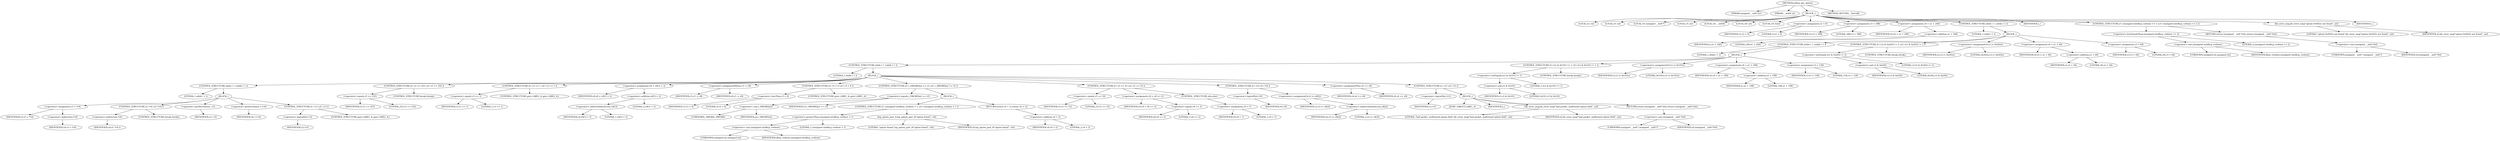 digraph udhcp_get_option {  
"1000108" [label = "(METHOD,udhcp_get_option)" ]
"1000109" [label = "(PARAM,unsigned __int8 *a1)" ]
"1000110" [label = "(PARAM,__int64 a2)" ]
"1000111" [label = "(BLOCK,,)" ]
"1000112" [label = "(LOCAL,v2: int)" ]
"1000113" [label = "(LOCAL,v3: int)" ]
"1000114" [label = "(LOCAL,v4: unsigned __int8 *)" ]
"1000115" [label = "(LOCAL,v5: int)" ]
"1000116" [label = "(LOCAL,v6: __int64)" ]
"1000117" [label = "(LOCAL,v8: int)" ]
"1000118" [label = "(LOCAL,v9: bool)" ]
"1000119" [label = "(<operator>.assignment,v2 = 0)" ]
"1000120" [label = "(IDENTIFIER,v2,v2 = 0)" ]
"1000121" [label = "(LITERAL,0,v2 = 0)" ]
"1000122" [label = "(<operator>.assignment,v3 = 388)" ]
"1000123" [label = "(IDENTIFIER,v3,v3 = 388)" ]
"1000124" [label = "(LITERAL,388,v3 = 388)" ]
"1000125" [label = "(<operator>.assignment,v4 = a1 + 240)" ]
"1000126" [label = "(IDENTIFIER,v4,v4 = a1 + 240)" ]
"1000127" [label = "(<operator>.addition,a1 + 240)" ]
"1000128" [label = "(IDENTIFIER,a1,a1 + 240)" ]
"1000129" [label = "(LITERAL,240,a1 + 240)" ]
"1000130" [label = "(CONTROL_STRUCTURE,while ( 1 ),while ( 1 ))" ]
"1000131" [label = "(LITERAL,1,while ( 1 ))" ]
"1000132" [label = "(BLOCK,,)" ]
"1000133" [label = "(CONTROL_STRUCTURE,while ( 1 ),while ( 1 ))" ]
"1000134" [label = "(LITERAL,1,while ( 1 ))" ]
"1000135" [label = "(BLOCK,,)" ]
"1000136" [label = "(CONTROL_STRUCTURE,while ( 1 ),while ( 1 ))" ]
"1000137" [label = "(LITERAL,1,while ( 1 ))" ]
"1000138" [label = "(BLOCK,,)" ]
"1000139" [label = "(CONTROL_STRUCTURE,while ( 1 ),while ( 1 ))" ]
"1000140" [label = "(LITERAL,1,while ( 1 ))" ]
"1000141" [label = "(BLOCK,,)" ]
"1000142" [label = "(<operator>.assignment,v5 = *v4)" ]
"1000143" [label = "(IDENTIFIER,v5,v5 = *v4)" ]
"1000144" [label = "(<operator>.indirection,*v4)" ]
"1000145" [label = "(IDENTIFIER,v4,v5 = *v4)" ]
"1000146" [label = "(CONTROL_STRUCTURE,if ( *v4 ),if ( *v4 ))" ]
"1000147" [label = "(<operator>.indirection,*v4)" ]
"1000148" [label = "(IDENTIFIER,v4,if ( *v4 ))" ]
"1000149" [label = "(CONTROL_STRUCTURE,break;,break;)" ]
"1000150" [label = "(<operator>.preDecrement,--v3)" ]
"1000151" [label = "(IDENTIFIER,v3,--v3)" ]
"1000152" [label = "(<operator>.preIncrement,++v4)" ]
"1000153" [label = "(IDENTIFIER,v4,++v4)" ]
"1000154" [label = "(CONTROL_STRUCTURE,if ( !v3 ),if ( !v3 ))" ]
"1000155" [label = "(<operator>.logicalNot,!v3)" ]
"1000156" [label = "(IDENTIFIER,v3,!v3)" ]
"1000157" [label = "(CONTROL_STRUCTURE,goto LABEL_4;,goto LABEL_4;)" ]
"1000158" [label = "(CONTROL_STRUCTURE,if ( v5 == 255 ),if ( v5 == 255 ))" ]
"1000159" [label = "(<operator>.equals,v5 == 255)" ]
"1000160" [label = "(IDENTIFIER,v5,v5 == 255)" ]
"1000161" [label = "(LITERAL,255,v5 == 255)" ]
"1000162" [label = "(CONTROL_STRUCTURE,break;,break;)" ]
"1000163" [label = "(CONTROL_STRUCTURE,if ( v3 == 1 ),if ( v3 == 1 ))" ]
"1000164" [label = "(<operator>.equals,v3 == 1)" ]
"1000165" [label = "(IDENTIFIER,v3,v3 == 1)" ]
"1000166" [label = "(LITERAL,1,v3 == 1)" ]
"1000167" [label = "(CONTROL_STRUCTURE,goto LABEL_4;,goto LABEL_4;)" ]
"1000168" [label = "(<operator>.assignment,v8 = v4[1] + 2)" ]
"1000169" [label = "(IDENTIFIER,v8,v8 = v4[1] + 2)" ]
"1000170" [label = "(<operator>.addition,v4[1] + 2)" ]
"1000171" [label = "(<operator>.indirectIndexAccess,v4[1])" ]
"1000172" [label = "(IDENTIFIER,v4,v4[1] + 2)" ]
"1000173" [label = "(LITERAL,1,v4[1] + 2)" ]
"1000174" [label = "(LITERAL,2,v4[1] + 2)" ]
"1000175" [label = "(<operator>.assignmentMinus,v3 -= v8)" ]
"1000176" [label = "(IDENTIFIER,v3,v3 -= v8)" ]
"1000177" [label = "(IDENTIFIER,v8,v3 -= v8)" ]
"1000178" [label = "(CONTROL_STRUCTURE,if ( v3 < 0 ),if ( v3 < 0 ))" ]
"1000179" [label = "(<operator>.lessThan,v3 < 0)" ]
"1000180" [label = "(IDENTIFIER,v3,v3 < 0)" ]
"1000181" [label = "(LITERAL,0,v3 < 0)" ]
"1000182" [label = "(CONTROL_STRUCTURE,goto LABEL_4;,goto LABEL_4;)" ]
"1000183" [label = "(CONTROL_STRUCTURE,if ( (_DWORD)a2 == v5 ),if ( (_DWORD)a2 == v5 ))" ]
"1000184" [label = "(<operator>.equals,(_DWORD)a2 == v5)" ]
"1000185" [label = "(<operator>.cast,(_DWORD)a2)" ]
"1000186" [label = "(UNKNOWN,_DWORD,_DWORD)" ]
"1000187" [label = "(IDENTIFIER,a2,(_DWORD)a2)" ]
"1000188" [label = "(IDENTIFIER,v5,(_DWORD)a2 == v5)" ]
"1000189" [label = "(BLOCK,,)" ]
"1000190" [label = "(CONTROL_STRUCTURE,if ( (unsigned int)dhcp_verbose > 1 ),if ( (unsigned int)dhcp_verbose > 1 ))" ]
"1000191" [label = "(<operator>.greaterThan,(unsigned int)dhcp_verbose > 1)" ]
"1000192" [label = "(<operator>.cast,(unsigned int)dhcp_verbose)" ]
"1000193" [label = "(UNKNOWN,unsigned int,unsigned int)" ]
"1000194" [label = "(IDENTIFIER,dhcp_verbose,(unsigned int)dhcp_verbose)" ]
"1000195" [label = "(LITERAL,1,(unsigned int)dhcp_verbose > 1)" ]
"1000196" [label = "(log_option_part_0,log_option_part_0(\"option found\", v4))" ]
"1000197" [label = "(LITERAL,\"option found\",log_option_part_0(\"option found\", v4))" ]
"1000198" [label = "(IDENTIFIER,v4,log_option_part_0(\"option found\", v4))" ]
"1000199" [label = "(RETURN,return v4 + 2;,return v4 + 2;)" ]
"1000200" [label = "(<operator>.addition,v4 + 2)" ]
"1000201" [label = "(IDENTIFIER,v4,v4 + 2)" ]
"1000202" [label = "(LITERAL,2,v4 + 2)" ]
"1000203" [label = "(CONTROL_STRUCTURE,if ( v5 == 52 ),if ( v5 == 52 ))" ]
"1000204" [label = "(<operator>.equals,v5 == 52)" ]
"1000205" [label = "(IDENTIFIER,v5,v5 == 52)" ]
"1000206" [label = "(LITERAL,52,v5 == 52)" ]
"1000207" [label = "(<operator>.assignment,v9 = v8 == 2)" ]
"1000208" [label = "(IDENTIFIER,v9,v9 = v8 == 2)" ]
"1000209" [label = "(<operator>.equals,v8 == 2)" ]
"1000210" [label = "(IDENTIFIER,v8,v8 == 2)" ]
"1000211" [label = "(LITERAL,2,v8 == 2)" ]
"1000212" [label = "(CONTROL_STRUCTURE,else,else)" ]
"1000213" [label = "(<operator>.assignment,v9 = 1)" ]
"1000214" [label = "(IDENTIFIER,v9,v9 = 1)" ]
"1000215" [label = "(LITERAL,1,v9 = 1)" ]
"1000216" [label = "(CONTROL_STRUCTURE,if ( !v9 ),if ( !v9 ))" ]
"1000217" [label = "(<operator>.logicalNot,!v9)" ]
"1000218" [label = "(IDENTIFIER,v9,!v9)" ]
"1000219" [label = "(<operators>.assignmentOr,v2 |= v4[2])" ]
"1000220" [label = "(IDENTIFIER,v2,v2 |= v4[2])" ]
"1000221" [label = "(<operator>.indirectIndexAccess,v4[2])" ]
"1000222" [label = "(IDENTIFIER,v4,v2 |= v4[2])" ]
"1000223" [label = "(LITERAL,2,v2 |= v4[2])" ]
"1000224" [label = "(<operator>.assignmentPlus,v4 += v8)" ]
"1000225" [label = "(IDENTIFIER,v4,v4 += v8)" ]
"1000226" [label = "(IDENTIFIER,v8,v4 += v8)" ]
"1000227" [label = "(CONTROL_STRUCTURE,if ( !v3 ),if ( !v3 ))" ]
"1000228" [label = "(<operator>.logicalNot,!v3)" ]
"1000229" [label = "(IDENTIFIER,v3,!v3)" ]
"1000230" [label = "(BLOCK,,)" ]
"1000231" [label = "(JUMP_TARGET,LABEL_4)" ]
"1000232" [label = "(IDENTIFIER,L,)" ]
"1000233" [label = "(bb_error_msg,bb_error_msg(\"bad packet, malformed option field\", a2))" ]
"1000234" [label = "(LITERAL,\"bad packet, malformed option field\",bb_error_msg(\"bad packet, malformed option field\", a2))" ]
"1000235" [label = "(IDENTIFIER,a2,bb_error_msg(\"bad packet, malformed option field\", a2))" ]
"1000236" [label = "(RETURN,return (unsigned __int8 *)v6;,return (unsigned __int8 *)v6;)" ]
"1000237" [label = "(<operator>.cast,(unsigned __int8 *)v6)" ]
"1000238" [label = "(UNKNOWN,unsigned __int8 *,unsigned __int8 *)" ]
"1000239" [label = "(IDENTIFIER,v6,(unsigned __int8 *)v6)" ]
"1000240" [label = "(CONTROL_STRUCTURE,if ( (v2 & 0x101) != 1 ),if ( (v2 & 0x101) != 1 ))" ]
"1000241" [label = "(<operator>.notEquals,(v2 & 0x101) != 1)" ]
"1000242" [label = "(<operator>.and,v2 & 0x101)" ]
"1000243" [label = "(IDENTIFIER,v2,v2 & 0x101)" ]
"1000244" [label = "(LITERAL,0x101,v2 & 0x101)" ]
"1000245" [label = "(LITERAL,1,(v2 & 0x101) != 1)" ]
"1000246" [label = "(CONTROL_STRUCTURE,break;,break;)" ]
"1000247" [label = "(<operators>.assignmentOr,v2 |= 0x101u)" ]
"1000248" [label = "(IDENTIFIER,v2,v2 |= 0x101u)" ]
"1000249" [label = "(LITERAL,0x101u,v2 |= 0x101u)" ]
"1000250" [label = "(<operator>.assignment,v4 = a1 + 108)" ]
"1000251" [label = "(IDENTIFIER,v4,v4 = a1 + 108)" ]
"1000252" [label = "(<operator>.addition,a1 + 108)" ]
"1000253" [label = "(IDENTIFIER,a1,a1 + 108)" ]
"1000254" [label = "(LITERAL,108,a1 + 108)" ]
"1000255" [label = "(<operator>.assignment,v3 = 128)" ]
"1000256" [label = "(IDENTIFIER,v3,v3 = 128)" ]
"1000257" [label = "(LITERAL,128,v3 = 128)" ]
"1000258" [label = "(CONTROL_STRUCTURE,if ( (v2 & 0x202) != 2 ),if ( (v2 & 0x202) != 2 ))" ]
"1000259" [label = "(<operator>.notEquals,(v2 & 0x202) != 2)" ]
"1000260" [label = "(<operator>.and,v2 & 0x202)" ]
"1000261" [label = "(IDENTIFIER,v2,v2 & 0x202)" ]
"1000262" [label = "(LITERAL,0x202,v2 & 0x202)" ]
"1000263" [label = "(LITERAL,2,(v2 & 0x202) != 2)" ]
"1000264" [label = "(CONTROL_STRUCTURE,break;,break;)" ]
"1000265" [label = "(<operators>.assignmentOr,v2 |= 0x202u)" ]
"1000266" [label = "(IDENTIFIER,v2,v2 |= 0x202u)" ]
"1000267" [label = "(LITERAL,0x202u,v2 |= 0x202u)" ]
"1000268" [label = "(<operator>.assignment,v4 = a1 + 44)" ]
"1000269" [label = "(IDENTIFIER,v4,v4 = a1 + 44)" ]
"1000270" [label = "(<operator>.addition,a1 + 44)" ]
"1000271" [label = "(IDENTIFIER,a1,a1 + 44)" ]
"1000272" [label = "(LITERAL,44,a1 + 44)" ]
"1000273" [label = "(<operator>.assignment,v3 = 64)" ]
"1000274" [label = "(IDENTIFIER,v3,v3 = 64)" ]
"1000275" [label = "(LITERAL,64,v3 = 64)" ]
"1000276" [label = "(IDENTIFIER,L,)" ]
"1000277" [label = "(CONTROL_STRUCTURE,if ( (unsigned int)dhcp_verbose <= 2 ),if ( (unsigned int)dhcp_verbose <= 2 ))" ]
"1000278" [label = "(<operator>.lessEqualsThan,(unsigned int)dhcp_verbose <= 2)" ]
"1000279" [label = "(<operator>.cast,(unsigned int)dhcp_verbose)" ]
"1000280" [label = "(UNKNOWN,unsigned int,unsigned int)" ]
"1000281" [label = "(IDENTIFIER,dhcp_verbose,(unsigned int)dhcp_verbose)" ]
"1000282" [label = "(LITERAL,2,(unsigned int)dhcp_verbose <= 2)" ]
"1000283" [label = "(RETURN,return (unsigned __int8 *)v6;,return (unsigned __int8 *)v6;)" ]
"1000284" [label = "(<operator>.cast,(unsigned __int8 *)v6)" ]
"1000285" [label = "(UNKNOWN,unsigned __int8 *,unsigned __int8 *)" ]
"1000286" [label = "(IDENTIFIER,v6,(unsigned __int8 *)v6)" ]
"1000287" [label = "(bb_error_msg,bb_error_msg(\"option 0x%02x not found\", a2))" ]
"1000288" [label = "(LITERAL,\"option 0x%02x not found\",bb_error_msg(\"option 0x%02x not found\", a2))" ]
"1000289" [label = "(IDENTIFIER,a2,bb_error_msg(\"option 0x%02x not found\", a2))" ]
"1000290" [label = "(IDENTIFIER,L,)" ]
"1000291" [label = "(METHOD_RETURN,__fastcall)" ]
  "1000108" -> "1000109" 
  "1000108" -> "1000110" 
  "1000108" -> "1000111" 
  "1000108" -> "1000291" 
  "1000111" -> "1000112" 
  "1000111" -> "1000113" 
  "1000111" -> "1000114" 
  "1000111" -> "1000115" 
  "1000111" -> "1000116" 
  "1000111" -> "1000117" 
  "1000111" -> "1000118" 
  "1000111" -> "1000119" 
  "1000111" -> "1000122" 
  "1000111" -> "1000125" 
  "1000111" -> "1000130" 
  "1000111" -> "1000276" 
  "1000111" -> "1000277" 
  "1000111" -> "1000287" 
  "1000111" -> "1000290" 
  "1000119" -> "1000120" 
  "1000119" -> "1000121" 
  "1000122" -> "1000123" 
  "1000122" -> "1000124" 
  "1000125" -> "1000126" 
  "1000125" -> "1000127" 
  "1000127" -> "1000128" 
  "1000127" -> "1000129" 
  "1000130" -> "1000131" 
  "1000130" -> "1000132" 
  "1000132" -> "1000133" 
  "1000132" -> "1000258" 
  "1000132" -> "1000265" 
  "1000132" -> "1000268" 
  "1000132" -> "1000273" 
  "1000133" -> "1000134" 
  "1000133" -> "1000135" 
  "1000135" -> "1000136" 
  "1000135" -> "1000240" 
  "1000135" -> "1000247" 
  "1000135" -> "1000250" 
  "1000135" -> "1000255" 
  "1000136" -> "1000137" 
  "1000136" -> "1000138" 
  "1000138" -> "1000139" 
  "1000138" -> "1000158" 
  "1000138" -> "1000163" 
  "1000138" -> "1000168" 
  "1000138" -> "1000175" 
  "1000138" -> "1000178" 
  "1000138" -> "1000183" 
  "1000138" -> "1000203" 
  "1000138" -> "1000216" 
  "1000138" -> "1000224" 
  "1000138" -> "1000227" 
  "1000139" -> "1000140" 
  "1000139" -> "1000141" 
  "1000141" -> "1000142" 
  "1000141" -> "1000146" 
  "1000141" -> "1000150" 
  "1000141" -> "1000152" 
  "1000141" -> "1000154" 
  "1000142" -> "1000143" 
  "1000142" -> "1000144" 
  "1000144" -> "1000145" 
  "1000146" -> "1000147" 
  "1000146" -> "1000149" 
  "1000147" -> "1000148" 
  "1000150" -> "1000151" 
  "1000152" -> "1000153" 
  "1000154" -> "1000155" 
  "1000154" -> "1000157" 
  "1000155" -> "1000156" 
  "1000158" -> "1000159" 
  "1000158" -> "1000162" 
  "1000159" -> "1000160" 
  "1000159" -> "1000161" 
  "1000163" -> "1000164" 
  "1000163" -> "1000167" 
  "1000164" -> "1000165" 
  "1000164" -> "1000166" 
  "1000168" -> "1000169" 
  "1000168" -> "1000170" 
  "1000170" -> "1000171" 
  "1000170" -> "1000174" 
  "1000171" -> "1000172" 
  "1000171" -> "1000173" 
  "1000175" -> "1000176" 
  "1000175" -> "1000177" 
  "1000178" -> "1000179" 
  "1000178" -> "1000182" 
  "1000179" -> "1000180" 
  "1000179" -> "1000181" 
  "1000183" -> "1000184" 
  "1000183" -> "1000189" 
  "1000184" -> "1000185" 
  "1000184" -> "1000188" 
  "1000185" -> "1000186" 
  "1000185" -> "1000187" 
  "1000189" -> "1000190" 
  "1000189" -> "1000199" 
  "1000190" -> "1000191" 
  "1000190" -> "1000196" 
  "1000191" -> "1000192" 
  "1000191" -> "1000195" 
  "1000192" -> "1000193" 
  "1000192" -> "1000194" 
  "1000196" -> "1000197" 
  "1000196" -> "1000198" 
  "1000199" -> "1000200" 
  "1000200" -> "1000201" 
  "1000200" -> "1000202" 
  "1000203" -> "1000204" 
  "1000203" -> "1000207" 
  "1000203" -> "1000212" 
  "1000204" -> "1000205" 
  "1000204" -> "1000206" 
  "1000207" -> "1000208" 
  "1000207" -> "1000209" 
  "1000209" -> "1000210" 
  "1000209" -> "1000211" 
  "1000212" -> "1000213" 
  "1000213" -> "1000214" 
  "1000213" -> "1000215" 
  "1000216" -> "1000217" 
  "1000216" -> "1000219" 
  "1000217" -> "1000218" 
  "1000219" -> "1000220" 
  "1000219" -> "1000221" 
  "1000221" -> "1000222" 
  "1000221" -> "1000223" 
  "1000224" -> "1000225" 
  "1000224" -> "1000226" 
  "1000227" -> "1000228" 
  "1000227" -> "1000230" 
  "1000228" -> "1000229" 
  "1000230" -> "1000231" 
  "1000230" -> "1000232" 
  "1000230" -> "1000233" 
  "1000230" -> "1000236" 
  "1000233" -> "1000234" 
  "1000233" -> "1000235" 
  "1000236" -> "1000237" 
  "1000237" -> "1000238" 
  "1000237" -> "1000239" 
  "1000240" -> "1000241" 
  "1000240" -> "1000246" 
  "1000241" -> "1000242" 
  "1000241" -> "1000245" 
  "1000242" -> "1000243" 
  "1000242" -> "1000244" 
  "1000247" -> "1000248" 
  "1000247" -> "1000249" 
  "1000250" -> "1000251" 
  "1000250" -> "1000252" 
  "1000252" -> "1000253" 
  "1000252" -> "1000254" 
  "1000255" -> "1000256" 
  "1000255" -> "1000257" 
  "1000258" -> "1000259" 
  "1000258" -> "1000264" 
  "1000259" -> "1000260" 
  "1000259" -> "1000263" 
  "1000260" -> "1000261" 
  "1000260" -> "1000262" 
  "1000265" -> "1000266" 
  "1000265" -> "1000267" 
  "1000268" -> "1000269" 
  "1000268" -> "1000270" 
  "1000270" -> "1000271" 
  "1000270" -> "1000272" 
  "1000273" -> "1000274" 
  "1000273" -> "1000275" 
  "1000277" -> "1000278" 
  "1000277" -> "1000283" 
  "1000278" -> "1000279" 
  "1000278" -> "1000282" 
  "1000279" -> "1000280" 
  "1000279" -> "1000281" 
  "1000283" -> "1000284" 
  "1000284" -> "1000285" 
  "1000284" -> "1000286" 
  "1000287" -> "1000288" 
  "1000287" -> "1000289" 
}
